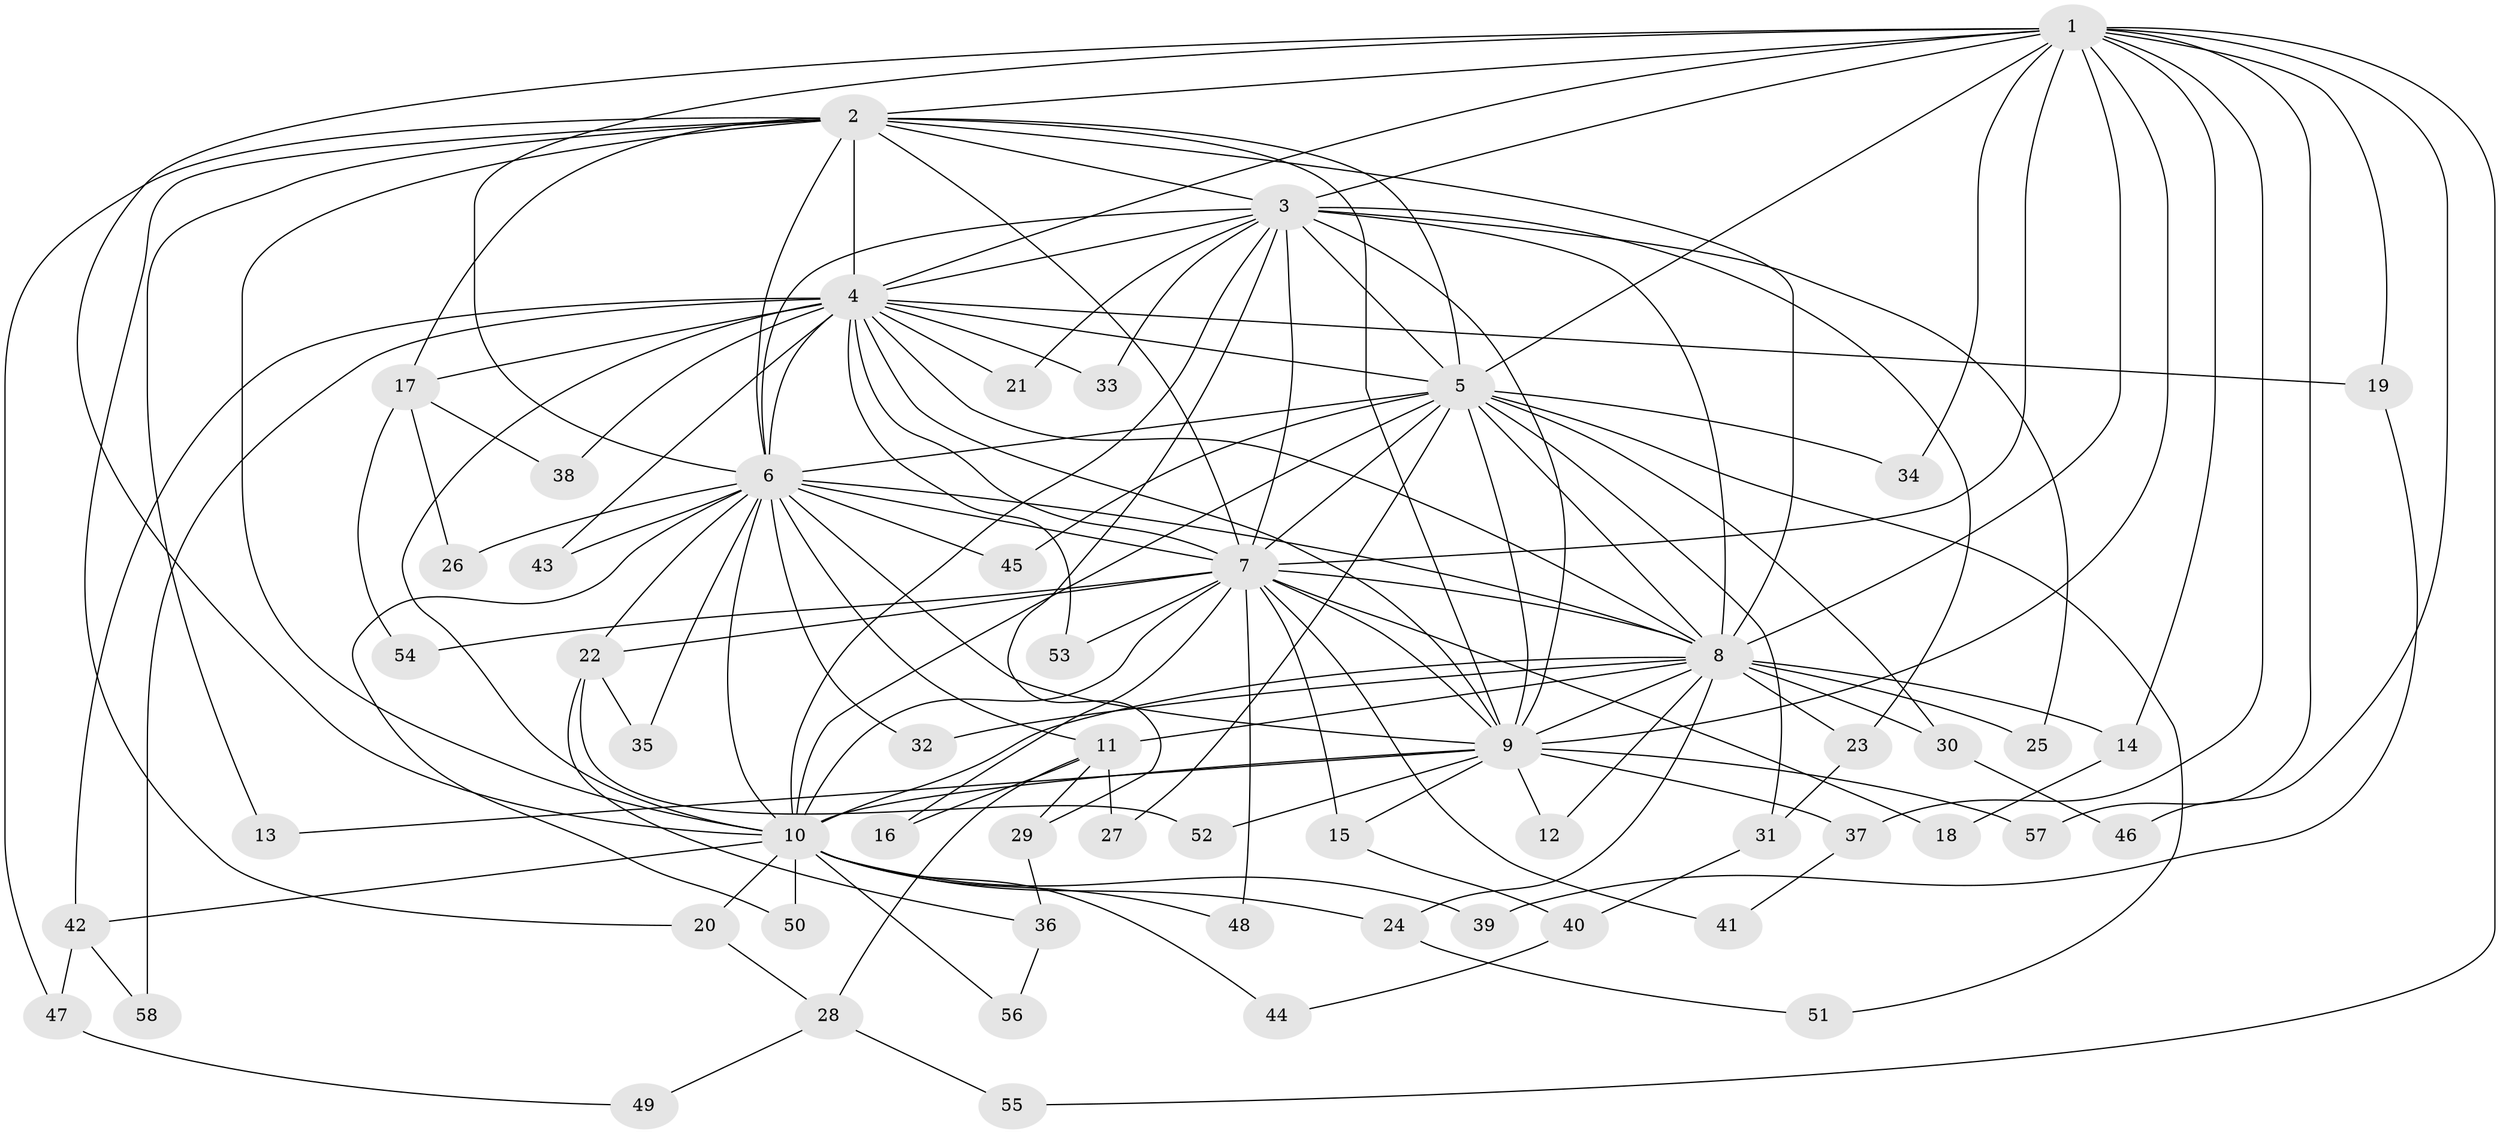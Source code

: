 // Generated by graph-tools (version 1.1) at 2025/43/03/09/25 04:43:32]
// undirected, 58 vertices, 141 edges
graph export_dot {
graph [start="1"]
  node [color=gray90,style=filled];
  1;
  2;
  3;
  4;
  5;
  6;
  7;
  8;
  9;
  10;
  11;
  12;
  13;
  14;
  15;
  16;
  17;
  18;
  19;
  20;
  21;
  22;
  23;
  24;
  25;
  26;
  27;
  28;
  29;
  30;
  31;
  32;
  33;
  34;
  35;
  36;
  37;
  38;
  39;
  40;
  41;
  42;
  43;
  44;
  45;
  46;
  47;
  48;
  49;
  50;
  51;
  52;
  53;
  54;
  55;
  56;
  57;
  58;
  1 -- 2;
  1 -- 3;
  1 -- 4;
  1 -- 5;
  1 -- 6;
  1 -- 7;
  1 -- 8;
  1 -- 9;
  1 -- 10;
  1 -- 14;
  1 -- 19;
  1 -- 34;
  1 -- 37;
  1 -- 46;
  1 -- 55;
  1 -- 57;
  2 -- 3;
  2 -- 4;
  2 -- 5;
  2 -- 6;
  2 -- 7;
  2 -- 8;
  2 -- 9;
  2 -- 10;
  2 -- 13;
  2 -- 17;
  2 -- 20;
  2 -- 47;
  3 -- 4;
  3 -- 5;
  3 -- 6;
  3 -- 7;
  3 -- 8;
  3 -- 9;
  3 -- 10;
  3 -- 21;
  3 -- 23;
  3 -- 25;
  3 -- 29;
  3 -- 33;
  4 -- 5;
  4 -- 6;
  4 -- 7;
  4 -- 8;
  4 -- 9;
  4 -- 10;
  4 -- 17;
  4 -- 19;
  4 -- 21;
  4 -- 33;
  4 -- 38;
  4 -- 42;
  4 -- 43;
  4 -- 53;
  4 -- 58;
  5 -- 6;
  5 -- 7;
  5 -- 8;
  5 -- 9;
  5 -- 10;
  5 -- 27;
  5 -- 30;
  5 -- 31;
  5 -- 34;
  5 -- 45;
  5 -- 51;
  6 -- 7;
  6 -- 8;
  6 -- 9;
  6 -- 10;
  6 -- 11;
  6 -- 22;
  6 -- 26;
  6 -- 32;
  6 -- 35;
  6 -- 43;
  6 -- 45;
  6 -- 50;
  7 -- 8;
  7 -- 9;
  7 -- 10;
  7 -- 15;
  7 -- 16;
  7 -- 18;
  7 -- 22;
  7 -- 41;
  7 -- 48;
  7 -- 53;
  7 -- 54;
  8 -- 9;
  8 -- 10;
  8 -- 11;
  8 -- 12;
  8 -- 14;
  8 -- 23;
  8 -- 24;
  8 -- 25;
  8 -- 30;
  8 -- 32;
  9 -- 10;
  9 -- 12;
  9 -- 13;
  9 -- 15;
  9 -- 37;
  9 -- 52;
  9 -- 57;
  10 -- 20;
  10 -- 24;
  10 -- 39;
  10 -- 42;
  10 -- 44;
  10 -- 48;
  10 -- 50;
  10 -- 56;
  11 -- 16;
  11 -- 27;
  11 -- 28;
  11 -- 29;
  14 -- 18;
  15 -- 40;
  17 -- 26;
  17 -- 38;
  17 -- 54;
  19 -- 39;
  20 -- 28;
  22 -- 35;
  22 -- 36;
  22 -- 52;
  23 -- 31;
  24 -- 51;
  28 -- 49;
  28 -- 55;
  29 -- 36;
  30 -- 46;
  31 -- 40;
  36 -- 56;
  37 -- 41;
  40 -- 44;
  42 -- 47;
  42 -- 58;
  47 -- 49;
}
